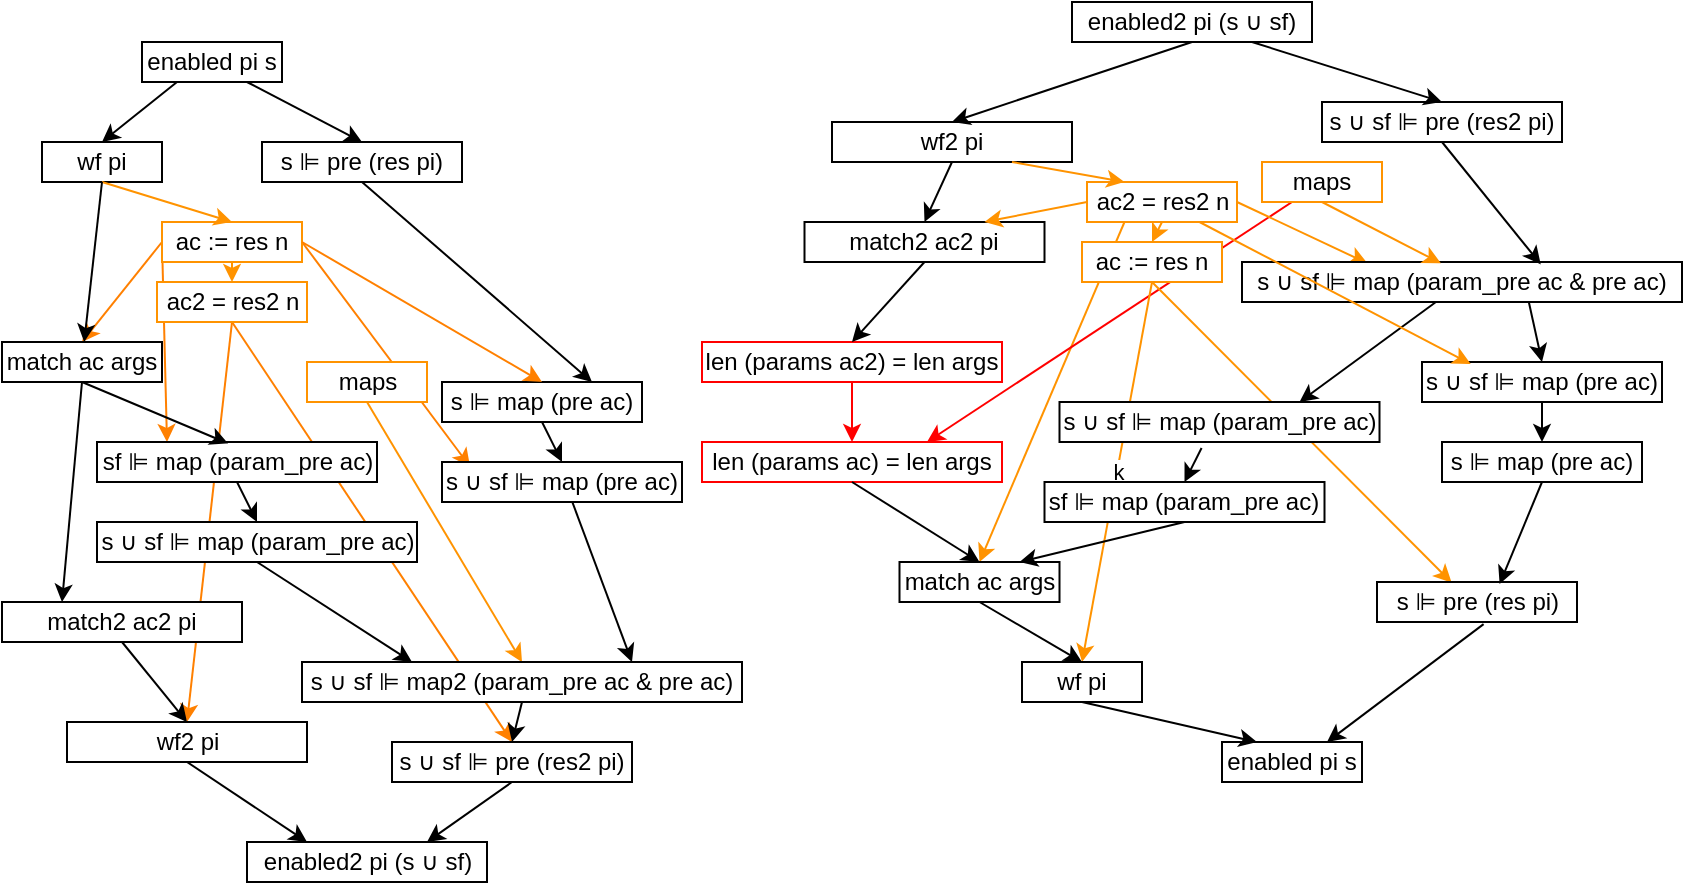 <mxfile version="26.0.6">
  <diagram name="Page-1" id="Um-Nmc_tCYYyBnk7nqNn">
    <mxGraphModel dx="1290" dy="522" grid="1" gridSize="10" guides="1" tooltips="1" connect="1" arrows="1" fold="1" page="1" pageScale="1" pageWidth="850" pageHeight="1100" math="0" shadow="0">
      <root>
        <mxCell id="0" />
        <mxCell id="1" parent="0" />
        <mxCell id="9mknmGV8N8mMSFtFx9s_-2" value="" style="endArrow=classic;html=1;rounded=0;fillColor=#2F8FFF;exitX=0.25;exitY=1;exitDx=0;exitDy=0;strokeColor=#FF9300;entryX=0.5;entryY=0;entryDx=0;entryDy=0;" edge="1" parent="1" source="7DaCR-LANdlwZR5ulkHN-38" target="7DaCR-LANdlwZR5ulkHN-45">
          <mxGeometry width="50" height="50" relative="1" as="geometry">
            <mxPoint x="563" y="120" as="sourcePoint" />
            <mxPoint x="511" y="130" as="targetPoint" />
          </mxGeometry>
        </mxCell>
        <mxCell id="7DaCR-LANdlwZR5ulkHN-76" value="" style="endArrow=classic;html=1;rounded=0;exitX=0.25;exitY=1;exitDx=0;exitDy=0;entryX=0.75;entryY=0;entryDx=0;entryDy=0;strokeColor=#FF0000;" parent="1" source="7DaCR-LANdlwZR5ulkHN-67" target="7DaCR-LANdlwZR5ulkHN-78" edge="1">
          <mxGeometry width="50" height="50" relative="1" as="geometry">
            <mxPoint x="660" y="160" as="sourcePoint" />
            <mxPoint x="530" y="190" as="targetPoint" />
          </mxGeometry>
        </mxCell>
        <mxCell id="7DaCR-LANdlwZR5ulkHN-74" value="" style="endArrow=classic;html=1;rounded=0;fillColor=#2F8FFF;strokeColor=#FF9300;entryX=0.373;entryY=0.013;entryDx=0;entryDy=0;exitX=0.5;exitY=1;exitDx=0;exitDy=0;entryPerimeter=0;" parent="1" source="7DaCR-LANdlwZR5ulkHN-39" target="7DaCR-LANdlwZR5ulkHN-44" edge="1">
          <mxGeometry width="50" height="50" relative="1" as="geometry">
            <mxPoint x="606" y="178" as="sourcePoint" />
            <mxPoint x="745" y="290" as="targetPoint" />
          </mxGeometry>
        </mxCell>
        <mxCell id="7DaCR-LANdlwZR5ulkHN-73" value="" style="endArrow=classic;html=1;rounded=0;fillColor=#2F8FFF;exitX=1;exitY=0.5;exitDx=0;exitDy=0;strokeColor=#FF9300;entryX=0.285;entryY=0.033;entryDx=0;entryDy=0;entryPerimeter=0;" parent="1" source="7DaCR-LANdlwZR5ulkHN-38" target="7DaCR-LANdlwZR5ulkHN-40" edge="1">
          <mxGeometry width="50" height="50" relative="1" as="geometry">
            <mxPoint x="195" y="180" as="sourcePoint" />
            <mxPoint x="693.76" y="141" as="targetPoint" />
          </mxGeometry>
        </mxCell>
        <mxCell id="7DaCR-LANdlwZR5ulkHN-71" value="k" style="endArrow=classic;html=1;rounded=0;fillColor=#2F8FFF;strokeColor=#FF9300;entryX=0.5;entryY=0;entryDx=0;entryDy=0;exitX=0.5;exitY=1;exitDx=0;exitDy=0;" parent="1" source="7DaCR-LANdlwZR5ulkHN-39" target="7DaCR-LANdlwZR5ulkHN-49" edge="1">
          <mxGeometry width="50" height="50" relative="1" as="geometry">
            <mxPoint x="550" y="110" as="sourcePoint" />
            <mxPoint x="120" y="190" as="targetPoint" />
          </mxGeometry>
        </mxCell>
        <mxCell id="7DaCR-LANdlwZR5ulkHN-26" value="" style="endArrow=classic;html=1;rounded=0;fillColor=#2F8FFF;exitX=0;exitY=0.5;exitDx=0;exitDy=0;strokeColor=#FF8000;entryX=0.5;entryY=0;entryDx=0;entryDy=0;" parent="1" source="iTdhbFa7BGbrWZ-uTEYr-6" target="7DaCR-LANdlwZR5ulkHN-5" edge="1">
          <mxGeometry width="50" height="50" relative="1" as="geometry">
            <mxPoint x="265" y="120" as="sourcePoint" />
            <mxPoint x="315" y="170" as="targetPoint" />
          </mxGeometry>
        </mxCell>
        <mxCell id="7DaCR-LANdlwZR5ulkHN-29" value="" style="endArrow=classic;html=1;rounded=0;fillColor=#2F8FFF;exitX=0;exitY=0.5;exitDx=0;exitDy=0;strokeColor=#FF8000;entryX=0.25;entryY=0;entryDx=0;entryDy=0;" parent="1" source="iTdhbFa7BGbrWZ-uTEYr-6" target="7DaCR-LANdlwZR5ulkHN-13" edge="1">
          <mxGeometry width="50" height="50" relative="1" as="geometry">
            <mxPoint x="200" y="170" as="sourcePoint" />
            <mxPoint x="250" y="220" as="targetPoint" />
          </mxGeometry>
        </mxCell>
        <mxCell id="7DaCR-LANdlwZR5ulkHN-31" value="" style="endArrow=classic;html=1;rounded=0;fillColor=#2F8FFF;exitX=0.5;exitY=1;exitDx=0;exitDy=0;strokeColor=#FF8000;entryX=0.5;entryY=0;entryDx=0;entryDy=0;" parent="1" source="iTdhbFa7BGbrWZ-uTEYr-7" target="7DaCR-LANdlwZR5ulkHN-20" edge="1">
          <mxGeometry width="50" height="50" relative="1" as="geometry">
            <mxPoint x="135" y="180" as="sourcePoint" />
            <mxPoint x="268" y="370" as="targetPoint" />
          </mxGeometry>
        </mxCell>
        <mxCell id="7DaCR-LANdlwZR5ulkHN-30" value="" style="endArrow=classic;html=1;rounded=0;fillColor=#2F8FFF;exitX=0.5;exitY=1;exitDx=0;exitDy=0;strokeColor=#FF8000;entryX=0.5;entryY=0;entryDx=0;entryDy=0;" parent="1" source="iTdhbFa7BGbrWZ-uTEYr-7" target="7DaCR-LANdlwZR5ulkHN-16" edge="1">
          <mxGeometry width="50" height="50" relative="1" as="geometry">
            <mxPoint x="173" y="170" as="sourcePoint" />
            <mxPoint x="205" y="190" as="targetPoint" />
          </mxGeometry>
        </mxCell>
        <mxCell id="7DaCR-LANdlwZR5ulkHN-28" value="" style="endArrow=classic;html=1;rounded=0;fillColor=#2F8FFF;strokeColor=#FF8000;entryX=0.117;entryY=0.117;entryDx=0;entryDy=0;entryPerimeter=0;exitX=1;exitY=0.5;exitDx=0;exitDy=0;" parent="1" source="iTdhbFa7BGbrWZ-uTEYr-6" target="7DaCR-LANdlwZR5ulkHN-9" edge="1">
          <mxGeometry width="50" height="50" relative="1" as="geometry">
            <mxPoint x="160" y="130" as="sourcePoint" />
            <mxPoint x="240" y="210" as="targetPoint" />
          </mxGeometry>
        </mxCell>
        <mxCell id="iTdhbFa7BGbrWZ-uTEYr-2" value="enabled pi s" style="rounded=0;whiteSpace=wrap;html=1;" parent="1" vertex="1">
          <mxGeometry x="80" y="30" width="70" height="20" as="geometry" />
        </mxCell>
        <mxCell id="iTdhbFa7BGbrWZ-uTEYr-3" value="wf pi" style="rounded=0;whiteSpace=wrap;html=1;" parent="1" vertex="1">
          <mxGeometry x="30" y="80" width="60" height="20" as="geometry" />
        </mxCell>
        <mxCell id="iTdhbFa7BGbrWZ-uTEYr-4" value="s ⊫ pre (res pi)" style="rounded=0;whiteSpace=wrap;html=1;" parent="1" vertex="1">
          <mxGeometry x="140" y="80" width="100" height="20" as="geometry" />
        </mxCell>
        <mxCell id="iTdhbFa7BGbrWZ-uTEYr-6" value="ac := res n" style="rounded=0;whiteSpace=wrap;html=1;strokeColor=#FF9300;" parent="1" vertex="1">
          <mxGeometry x="90" y="120" width="70" height="20" as="geometry" />
        </mxCell>
        <mxCell id="iTdhbFa7BGbrWZ-uTEYr-7" value="ac2 = res2 n" style="rounded=0;whiteSpace=wrap;html=1;strokeColor=#FF9300;" parent="1" vertex="1">
          <mxGeometry x="87.5" y="150" width="75" height="20" as="geometry" />
        </mxCell>
        <mxCell id="iTdhbFa7BGbrWZ-uTEYr-8" value="maps" style="rounded=0;whiteSpace=wrap;html=1;strokeColor=#FF9300;" parent="1" vertex="1">
          <mxGeometry x="162.5" y="190" width="60" height="20" as="geometry" />
        </mxCell>
        <mxCell id="iTdhbFa7BGbrWZ-uTEYr-9" value="" style="endArrow=classic;html=1;rounded=0;exitX=0.25;exitY=1;exitDx=0;exitDy=0;entryX=0.5;entryY=0;entryDx=0;entryDy=0;" parent="1" source="iTdhbFa7BGbrWZ-uTEYr-2" target="iTdhbFa7BGbrWZ-uTEYr-3" edge="1">
          <mxGeometry width="50" height="50" relative="1" as="geometry">
            <mxPoint x="180" y="180" as="sourcePoint" />
            <mxPoint x="230" y="130" as="targetPoint" />
          </mxGeometry>
        </mxCell>
        <mxCell id="iTdhbFa7BGbrWZ-uTEYr-10" value="" style="endArrow=classic;html=1;rounded=0;entryX=0.5;entryY=0;entryDx=0;entryDy=0;exitX=0.75;exitY=1;exitDx=0;exitDy=0;" parent="1" source="iTdhbFa7BGbrWZ-uTEYr-2" target="iTdhbFa7BGbrWZ-uTEYr-4" edge="1">
          <mxGeometry width="50" height="50" relative="1" as="geometry">
            <mxPoint x="180" y="180" as="sourcePoint" />
            <mxPoint x="230" y="130" as="targetPoint" />
          </mxGeometry>
        </mxCell>
        <mxCell id="7DaCR-LANdlwZR5ulkHN-1" value="" style="endArrow=classic;html=1;rounded=0;exitX=0.5;exitY=1;exitDx=0;exitDy=0;entryX=0.5;entryY=0;entryDx=0;entryDy=0;strokeColor=#FF9300;" parent="1" source="iTdhbFa7BGbrWZ-uTEYr-3" target="iTdhbFa7BGbrWZ-uTEYr-6" edge="1">
          <mxGeometry width="50" height="50" relative="1" as="geometry">
            <mxPoint x="210" y="150" as="sourcePoint" />
            <mxPoint x="260" y="100" as="targetPoint" />
          </mxGeometry>
        </mxCell>
        <mxCell id="7DaCR-LANdlwZR5ulkHN-2" value="" style="endArrow=classic;html=1;rounded=0;exitX=0.5;exitY=1;exitDx=0;exitDy=0;entryX=0.5;entryY=0;entryDx=0;entryDy=0;strokeColor=#FF9300;" parent="1" source="iTdhbFa7BGbrWZ-uTEYr-6" target="iTdhbFa7BGbrWZ-uTEYr-7" edge="1">
          <mxGeometry width="50" height="50" relative="1" as="geometry">
            <mxPoint x="210" y="150" as="sourcePoint" />
            <mxPoint x="260" y="100" as="targetPoint" />
          </mxGeometry>
        </mxCell>
        <mxCell id="7DaCR-LANdlwZR5ulkHN-5" value="match ac args" style="rounded=0;whiteSpace=wrap;html=1;" parent="1" vertex="1">
          <mxGeometry x="10" y="180" width="80" height="20" as="geometry" />
        </mxCell>
        <mxCell id="7DaCR-LANdlwZR5ulkHN-6" value="" style="endArrow=classic;html=1;rounded=0;exitX=0.5;exitY=1;exitDx=0;exitDy=0;" parent="1" source="iTdhbFa7BGbrWZ-uTEYr-3" target="7DaCR-LANdlwZR5ulkHN-5" edge="1">
          <mxGeometry width="50" height="50" relative="1" as="geometry">
            <mxPoint x="210" y="210" as="sourcePoint" />
            <mxPoint x="260" y="160" as="targetPoint" />
          </mxGeometry>
        </mxCell>
        <mxCell id="7DaCR-LANdlwZR5ulkHN-7" value="s ⊫ map (pre ac)" style="rounded=0;whiteSpace=wrap;html=1;" parent="1" vertex="1">
          <mxGeometry x="230" y="200" width="100" height="20" as="geometry" />
        </mxCell>
        <mxCell id="7DaCR-LANdlwZR5ulkHN-8" value="" style="endArrow=classic;html=1;rounded=0;exitX=0.5;exitY=1;exitDx=0;exitDy=0;entryX=0.75;entryY=0;entryDx=0;entryDy=0;" parent="1" source="iTdhbFa7BGbrWZ-uTEYr-4" target="7DaCR-LANdlwZR5ulkHN-7" edge="1">
          <mxGeometry width="50" height="50" relative="1" as="geometry">
            <mxPoint x="210" y="210" as="sourcePoint" />
            <mxPoint x="260" y="160" as="targetPoint" />
          </mxGeometry>
        </mxCell>
        <mxCell id="7DaCR-LANdlwZR5ulkHN-9" value="s ∪ sf ⊫ map (pre&amp;nbsp;&lt;span style=&quot;background-color: transparent; color: light-dark(rgb(0, 0, 0), rgb(255, 255, 255));&quot;&gt;ac)&lt;/span&gt;" style="rounded=0;whiteSpace=wrap;html=1;" parent="1" vertex="1">
          <mxGeometry x="230" y="240" width="120" height="20" as="geometry" />
        </mxCell>
        <mxCell id="7DaCR-LANdlwZR5ulkHN-10" value="" style="endArrow=classic;html=1;rounded=0;exitX=0.5;exitY=1;exitDx=0;exitDy=0;entryX=0.5;entryY=0;entryDx=0;entryDy=0;" parent="1" source="7DaCR-LANdlwZR5ulkHN-7" target="7DaCR-LANdlwZR5ulkHN-9" edge="1">
          <mxGeometry width="50" height="50" relative="1" as="geometry">
            <mxPoint x="210" y="210" as="sourcePoint" />
            <mxPoint x="260" y="160" as="targetPoint" />
          </mxGeometry>
        </mxCell>
        <mxCell id="7DaCR-LANdlwZR5ulkHN-12" value="s ∪ sf ⊫ map (param_pre ac)" style="rounded=0;whiteSpace=wrap;html=1;" parent="1" vertex="1">
          <mxGeometry x="57.5" y="270" width="160" height="20" as="geometry" />
        </mxCell>
        <mxCell id="7DaCR-LANdlwZR5ulkHN-13" value="sf ⊫ map (param_pre ac)" style="rounded=0;whiteSpace=wrap;html=1;" parent="1" vertex="1">
          <mxGeometry x="57.5" y="230" width="140" height="20" as="geometry" />
        </mxCell>
        <mxCell id="7DaCR-LANdlwZR5ulkHN-14" value="" style="endArrow=classic;html=1;rounded=0;exitX=0.5;exitY=1;exitDx=0;exitDy=0;entryX=0.468;entryY=0.036;entryDx=0;entryDy=0;entryPerimeter=0;" parent="1" source="7DaCR-LANdlwZR5ulkHN-5" target="7DaCR-LANdlwZR5ulkHN-13" edge="1">
          <mxGeometry width="50" height="50" relative="1" as="geometry">
            <mxPoint x="210" y="280" as="sourcePoint" />
            <mxPoint x="260" y="230" as="targetPoint" />
          </mxGeometry>
        </mxCell>
        <mxCell id="7DaCR-LANdlwZR5ulkHN-15" value="" style="endArrow=classic;html=1;rounded=0;exitX=0.5;exitY=1;exitDx=0;exitDy=0;entryX=0.5;entryY=0;entryDx=0;entryDy=0;" parent="1" source="7DaCR-LANdlwZR5ulkHN-13" target="7DaCR-LANdlwZR5ulkHN-12" edge="1">
          <mxGeometry width="50" height="50" relative="1" as="geometry">
            <mxPoint x="210" y="280" as="sourcePoint" />
            <mxPoint x="260" y="230" as="targetPoint" />
          </mxGeometry>
        </mxCell>
        <mxCell id="7DaCR-LANdlwZR5ulkHN-16" value="s ∪ sf&amp;nbsp;⊫ pre&lt;span style=&quot;background-color: transparent; color: light-dark(rgb(0, 0, 0), rgb(255, 255, 255));&quot;&gt;&amp;nbsp;(res2 pi)&lt;/span&gt;" style="rounded=0;whiteSpace=wrap;html=1;" parent="1" vertex="1">
          <mxGeometry x="205" y="380" width="120" height="20" as="geometry" />
        </mxCell>
        <mxCell id="7DaCR-LANdlwZR5ulkHN-17" value="" style="endArrow=classic;html=1;rounded=0;exitX=0.5;exitY=1;exitDx=0;exitDy=0;entryX=0.25;entryY=0;entryDx=0;entryDy=0;" parent="1" source="7DaCR-LANdlwZR5ulkHN-12" target="7DaCR-LANdlwZR5ulkHN-33" edge="1">
          <mxGeometry width="50" height="50" relative="1" as="geometry">
            <mxPoint x="210" y="280" as="sourcePoint" />
            <mxPoint x="260" y="230" as="targetPoint" />
          </mxGeometry>
        </mxCell>
        <mxCell id="7DaCR-LANdlwZR5ulkHN-18" value="" style="endArrow=classic;html=1;rounded=0;exitX=0.544;exitY=1.017;exitDx=0;exitDy=0;exitPerimeter=0;entryX=0.75;entryY=0;entryDx=0;entryDy=0;" parent="1" source="7DaCR-LANdlwZR5ulkHN-9" target="7DaCR-LANdlwZR5ulkHN-33" edge="1">
          <mxGeometry width="50" height="50" relative="1" as="geometry">
            <mxPoint x="210" y="280" as="sourcePoint" />
            <mxPoint x="260" y="230" as="targetPoint" />
          </mxGeometry>
        </mxCell>
        <mxCell id="7DaCR-LANdlwZR5ulkHN-19" value="match2 ac2 pi" style="rounded=0;whiteSpace=wrap;html=1;" parent="1" vertex="1">
          <mxGeometry x="10" y="310" width="120" height="20" as="geometry" />
        </mxCell>
        <mxCell id="7DaCR-LANdlwZR5ulkHN-20" value="wf2 pi" style="rounded=0;whiteSpace=wrap;html=1;" parent="1" vertex="1">
          <mxGeometry x="42.5" y="370" width="120" height="20" as="geometry" />
        </mxCell>
        <mxCell id="7DaCR-LANdlwZR5ulkHN-21" value="enabled2&amp;nbsp;pi (s ∪ sf)" style="rounded=0;whiteSpace=wrap;html=1;" parent="1" vertex="1">
          <mxGeometry x="132.5" y="430" width="120" height="20" as="geometry" />
        </mxCell>
        <mxCell id="7DaCR-LANdlwZR5ulkHN-22" value="" style="endArrow=classic;html=1;rounded=0;exitX=0.5;exitY=1;exitDx=0;exitDy=0;entryX=0.25;entryY=0;entryDx=0;entryDy=0;" parent="1" source="7DaCR-LANdlwZR5ulkHN-20" target="7DaCR-LANdlwZR5ulkHN-21" edge="1">
          <mxGeometry width="50" height="50" relative="1" as="geometry">
            <mxPoint x="140" y="330" as="sourcePoint" />
            <mxPoint x="190" y="280" as="targetPoint" />
          </mxGeometry>
        </mxCell>
        <mxCell id="7DaCR-LANdlwZR5ulkHN-23" value="" style="endArrow=classic;html=1;rounded=0;exitX=0.5;exitY=1;exitDx=0;exitDy=0;entryX=0.75;entryY=0;entryDx=0;entryDy=0;" parent="1" source="7DaCR-LANdlwZR5ulkHN-16" target="7DaCR-LANdlwZR5ulkHN-21" edge="1">
          <mxGeometry width="50" height="50" relative="1" as="geometry">
            <mxPoint x="140" y="330" as="sourcePoint" />
            <mxPoint x="190" y="280" as="targetPoint" />
          </mxGeometry>
        </mxCell>
        <mxCell id="7DaCR-LANdlwZR5ulkHN-24" value="" style="endArrow=classic;html=1;rounded=0;exitX=0.5;exitY=1;exitDx=0;exitDy=0;entryX=0.5;entryY=0;entryDx=0;entryDy=0;" parent="1" source="7DaCR-LANdlwZR5ulkHN-19" target="7DaCR-LANdlwZR5ulkHN-20" edge="1">
          <mxGeometry width="50" height="50" relative="1" as="geometry">
            <mxPoint x="140" y="330" as="sourcePoint" />
            <mxPoint x="190" y="280" as="targetPoint" />
          </mxGeometry>
        </mxCell>
        <mxCell id="7DaCR-LANdlwZR5ulkHN-25" value="" style="endArrow=classic;html=1;rounded=0;exitX=0.5;exitY=1;exitDx=0;exitDy=0;entryX=0.25;entryY=0;entryDx=0;entryDy=0;" parent="1" source="7DaCR-LANdlwZR5ulkHN-5" target="7DaCR-LANdlwZR5ulkHN-19" edge="1">
          <mxGeometry width="50" height="50" relative="1" as="geometry">
            <mxPoint x="140" y="330" as="sourcePoint" />
            <mxPoint x="190" y="280" as="targetPoint" />
          </mxGeometry>
        </mxCell>
        <mxCell id="7DaCR-LANdlwZR5ulkHN-27" value="" style="endArrow=classic;html=1;rounded=0;fillColor=#2F8FFF;exitX=1;exitY=0.5;exitDx=0;exitDy=0;strokeColor=#FF8000;entryX=0.5;entryY=0;entryDx=0;entryDy=0;" parent="1" source="iTdhbFa7BGbrWZ-uTEYr-6" target="7DaCR-LANdlwZR5ulkHN-7" edge="1">
          <mxGeometry width="50" height="50" relative="1" as="geometry">
            <mxPoint x="180" y="150" as="sourcePoint" />
            <mxPoint x="230" y="200" as="targetPoint" />
          </mxGeometry>
        </mxCell>
        <mxCell id="7DaCR-LANdlwZR5ulkHN-32" value="" style="endArrow=classic;html=1;rounded=0;exitX=0.5;exitY=1;exitDx=0;exitDy=0;entryX=0.5;entryY=0;entryDx=0;entryDy=0;strokeColor=#FF9300;" parent="1" source="iTdhbFa7BGbrWZ-uTEYr-8" target="7DaCR-LANdlwZR5ulkHN-33" edge="1">
          <mxGeometry width="50" height="50" relative="1" as="geometry">
            <mxPoint x="130" y="290" as="sourcePoint" />
            <mxPoint x="180" y="240" as="targetPoint" />
          </mxGeometry>
        </mxCell>
        <mxCell id="7DaCR-LANdlwZR5ulkHN-33" value="s ∪ sf&amp;nbsp;⊫ map2&lt;span style=&quot;background-color: transparent; color: light-dark(rgb(0, 0, 0), rgb(255, 255, 255));&quot;&gt;&amp;nbsp;(param_pre ac &amp;amp; pre ac)&lt;/span&gt;" style="rounded=0;whiteSpace=wrap;html=1;" parent="1" vertex="1">
          <mxGeometry x="160" y="340" width="220" height="20" as="geometry" />
        </mxCell>
        <mxCell id="7DaCR-LANdlwZR5ulkHN-34" value="" style="endArrow=classic;html=1;rounded=0;exitX=0.5;exitY=1;exitDx=0;exitDy=0;entryX=0.5;entryY=0;entryDx=0;entryDy=0;" parent="1" source="7DaCR-LANdlwZR5ulkHN-33" target="7DaCR-LANdlwZR5ulkHN-16" edge="1">
          <mxGeometry width="50" height="50" relative="1" as="geometry">
            <mxPoint x="130" y="290" as="sourcePoint" />
            <mxPoint x="180" y="240" as="targetPoint" />
          </mxGeometry>
        </mxCell>
        <mxCell id="7DaCR-LANdlwZR5ulkHN-35" value="enabled2&amp;nbsp;pi (s ∪ sf)" style="rounded=0;whiteSpace=wrap;html=1;" parent="1" vertex="1">
          <mxGeometry x="545" y="10" width="120" height="20" as="geometry" />
        </mxCell>
        <mxCell id="7DaCR-LANdlwZR5ulkHN-36" value="wf2 pi" style="rounded=0;whiteSpace=wrap;html=1;" parent="1" vertex="1">
          <mxGeometry x="425" y="70" width="120" height="20" as="geometry" />
        </mxCell>
        <mxCell id="7DaCR-LANdlwZR5ulkHN-37" value="s ∪ sf&amp;nbsp;⊫ pre&lt;span style=&quot;background-color: transparent; color: light-dark(rgb(0, 0, 0), rgb(255, 255, 255));&quot;&gt;&amp;nbsp;(res2 pi)&lt;/span&gt;" style="rounded=0;whiteSpace=wrap;html=1;" parent="1" vertex="1">
          <mxGeometry x="670" y="60" width="120" height="20" as="geometry" />
        </mxCell>
        <mxCell id="7DaCR-LANdlwZR5ulkHN-38" value="ac2 = res2 n" style="rounded=0;whiteSpace=wrap;html=1;strokeColor=#FF9300;" parent="1" vertex="1">
          <mxGeometry x="552.5" y="100" width="75" height="20" as="geometry" />
        </mxCell>
        <mxCell id="7DaCR-LANdlwZR5ulkHN-39" value="ac := res n" style="rounded=0;whiteSpace=wrap;html=1;strokeColor=#FF9300;" parent="1" vertex="1">
          <mxGeometry x="550" y="130" width="70" height="20" as="geometry" />
        </mxCell>
        <mxCell id="7DaCR-LANdlwZR5ulkHN-40" value="s ∪ sf&amp;nbsp;⊫ map&lt;span style=&quot;background-color: transparent; color: light-dark(rgb(0, 0, 0), rgb(255, 255, 255));&quot;&gt;&amp;nbsp;(param_pre ac &amp;amp; pre ac)&lt;/span&gt;" style="rounded=0;whiteSpace=wrap;html=1;" parent="1" vertex="1">
          <mxGeometry x="630" y="140" width="220" height="20" as="geometry" />
        </mxCell>
        <mxCell id="7DaCR-LANdlwZR5ulkHN-41" value="match2 ac2 pi" style="rounded=0;whiteSpace=wrap;html=1;" parent="1" vertex="1">
          <mxGeometry x="411.25" y="120" width="120" height="20" as="geometry" />
        </mxCell>
        <mxCell id="7DaCR-LANdlwZR5ulkHN-42" value="s ∪ sf ⊫ map (pre&amp;nbsp;&lt;span style=&quot;background-color: transparent; color: light-dark(rgb(0, 0, 0), rgb(255, 255, 255));&quot;&gt;ac)&lt;/span&gt;" style="rounded=0;whiteSpace=wrap;html=1;" parent="1" vertex="1">
          <mxGeometry x="720" y="190" width="120" height="20" as="geometry" />
        </mxCell>
        <mxCell id="7DaCR-LANdlwZR5ulkHN-43" value="s ⊫ map (pre ac)" style="rounded=0;whiteSpace=wrap;html=1;" parent="1" vertex="1">
          <mxGeometry x="730" y="230" width="100" height="20" as="geometry" />
        </mxCell>
        <mxCell id="7DaCR-LANdlwZR5ulkHN-44" value="s ⊫ pre (res pi)" style="rounded=0;whiteSpace=wrap;html=1;" parent="1" vertex="1">
          <mxGeometry x="697.5" y="300" width="100" height="20" as="geometry" />
        </mxCell>
        <mxCell id="7DaCR-LANdlwZR5ulkHN-45" value="match ac args" style="rounded=0;whiteSpace=wrap;html=1;" parent="1" vertex="1">
          <mxGeometry x="458.75" y="290" width="80" height="20" as="geometry" />
        </mxCell>
        <mxCell id="7DaCR-LANdlwZR5ulkHN-46" value="s ∪ sf ⊫ map (param_pre ac)" style="rounded=0;whiteSpace=wrap;html=1;" parent="1" vertex="1">
          <mxGeometry x="538.75" y="210" width="160" height="20" as="geometry" />
        </mxCell>
        <mxCell id="7DaCR-LANdlwZR5ulkHN-47" value="sf ⊫ map (param_pre ac)" style="rounded=0;whiteSpace=wrap;html=1;" parent="1" vertex="1">
          <mxGeometry x="531.25" y="250" width="140" height="20" as="geometry" />
        </mxCell>
        <mxCell id="7DaCR-LANdlwZR5ulkHN-49" value="wf pi" style="rounded=0;whiteSpace=wrap;html=1;" parent="1" vertex="1">
          <mxGeometry x="520" y="340" width="60" height="20" as="geometry" />
        </mxCell>
        <mxCell id="7DaCR-LANdlwZR5ulkHN-50" value="enabled pi s" style="rounded=0;whiteSpace=wrap;html=1;" parent="1" vertex="1">
          <mxGeometry x="620" y="380" width="70" height="20" as="geometry" />
        </mxCell>
        <mxCell id="7DaCR-LANdlwZR5ulkHN-51" value="" style="endArrow=classic;html=1;rounded=0;exitX=0.5;exitY=1;exitDx=0;exitDy=0;entryX=0.5;entryY=0;entryDx=0;entryDy=0;" parent="1" source="7DaCR-LANdlwZR5ulkHN-35" target="7DaCR-LANdlwZR5ulkHN-36" edge="1">
          <mxGeometry width="50" height="50" relative="1" as="geometry">
            <mxPoint x="470" y="270" as="sourcePoint" />
            <mxPoint x="520" y="220" as="targetPoint" />
          </mxGeometry>
        </mxCell>
        <mxCell id="7DaCR-LANdlwZR5ulkHN-52" value="" style="endArrow=classic;html=1;rounded=0;exitX=0.5;exitY=1;exitDx=0;exitDy=0;entryX=0.5;entryY=0;entryDx=0;entryDy=0;" parent="1" source="7DaCR-LANdlwZR5ulkHN-36" target="7DaCR-LANdlwZR5ulkHN-41" edge="1">
          <mxGeometry width="50" height="50" relative="1" as="geometry">
            <mxPoint x="600" y="60" as="sourcePoint" />
            <mxPoint x="495" y="80" as="targetPoint" />
          </mxGeometry>
        </mxCell>
        <mxCell id="7DaCR-LANdlwZR5ulkHN-53" value="" style="endArrow=classic;html=1;rounded=0;exitX=0.75;exitY=1;exitDx=0;exitDy=0;entryX=0.5;entryY=0;entryDx=0;entryDy=0;" parent="1" source="7DaCR-LANdlwZR5ulkHN-35" target="7DaCR-LANdlwZR5ulkHN-37" edge="1">
          <mxGeometry width="50" height="50" relative="1" as="geometry">
            <mxPoint x="610" y="70" as="sourcePoint" />
            <mxPoint x="505" y="90" as="targetPoint" />
          </mxGeometry>
        </mxCell>
        <mxCell id="7DaCR-LANdlwZR5ulkHN-54" value="" style="endArrow=classic;html=1;rounded=0;exitX=0.5;exitY=1;exitDx=0;exitDy=0;entryX=0.679;entryY=0.06;entryDx=0;entryDy=0;entryPerimeter=0;" parent="1" source="7DaCR-LANdlwZR5ulkHN-37" target="7DaCR-LANdlwZR5ulkHN-40" edge="1">
          <mxGeometry width="50" height="50" relative="1" as="geometry">
            <mxPoint x="620" y="80" as="sourcePoint" />
            <mxPoint x="780" y="140" as="targetPoint" />
          </mxGeometry>
        </mxCell>
        <mxCell id="7DaCR-LANdlwZR5ulkHN-55" value="" style="endArrow=classic;html=1;rounded=0;exitX=0.652;exitY=1.007;exitDx=0;exitDy=0;entryX=0.5;entryY=0;entryDx=0;entryDy=0;exitPerimeter=0;" parent="1" source="7DaCR-LANdlwZR5ulkHN-40" target="7DaCR-LANdlwZR5ulkHN-42" edge="1">
          <mxGeometry width="50" height="50" relative="1" as="geometry">
            <mxPoint x="780" y="160" as="sourcePoint" />
            <mxPoint x="790" y="180" as="targetPoint" />
          </mxGeometry>
        </mxCell>
        <mxCell id="7DaCR-LANdlwZR5ulkHN-56" value="" style="endArrow=classic;html=1;rounded=0;exitX=0.5;exitY=1;exitDx=0;exitDy=0;entryX=0.5;entryY=0;entryDx=0;entryDy=0;" parent="1" source="7DaCR-LANdlwZR5ulkHN-42" target="7DaCR-LANdlwZR5ulkHN-43" edge="1">
          <mxGeometry width="50" height="50" relative="1" as="geometry">
            <mxPoint x="790" y="200" as="sourcePoint" />
            <mxPoint x="780" y="230" as="targetPoint" />
            <Array as="points">
              <mxPoint x="780" y="220" />
            </Array>
          </mxGeometry>
        </mxCell>
        <mxCell id="7DaCR-LANdlwZR5ulkHN-57" value="" style="endArrow=classic;html=1;rounded=0;exitX=0.5;exitY=1;exitDx=0;exitDy=0;entryX=0.613;entryY=0.053;entryDx=0;entryDy=0;entryPerimeter=0;" parent="1" source="7DaCR-LANdlwZR5ulkHN-43" target="7DaCR-LANdlwZR5ulkHN-44" edge="1">
          <mxGeometry width="50" height="50" relative="1" as="geometry">
            <mxPoint x="780" y="250" as="sourcePoint" />
            <mxPoint x="770" y="290" as="targetPoint" />
          </mxGeometry>
        </mxCell>
        <mxCell id="7DaCR-LANdlwZR5ulkHN-59" value="" style="endArrow=classic;html=1;rounded=0;exitX=0.533;exitY=1.053;exitDx=0;exitDy=0;entryX=0.75;entryY=0;entryDx=0;entryDy=0;exitPerimeter=0;" parent="1" source="7DaCR-LANdlwZR5ulkHN-44" target="7DaCR-LANdlwZR5ulkHN-50" edge="1">
          <mxGeometry width="50" height="50" relative="1" as="geometry">
            <mxPoint x="770" y="310" as="sourcePoint" />
            <mxPoint x="555" y="140" as="targetPoint" />
          </mxGeometry>
        </mxCell>
        <mxCell id="7DaCR-LANdlwZR5ulkHN-60" value="" style="endArrow=classic;html=1;rounded=0;exitX=0.5;exitY=1;exitDx=0;exitDy=0;entryX=0.25;entryY=0;entryDx=0;entryDy=0;" parent="1" source="7DaCR-LANdlwZR5ulkHN-49" target="7DaCR-LANdlwZR5ulkHN-50" edge="1">
          <mxGeometry width="50" height="50" relative="1" as="geometry">
            <mxPoint x="670" y="130" as="sourcePoint" />
            <mxPoint x="565" y="150" as="targetPoint" />
          </mxGeometry>
        </mxCell>
        <mxCell id="7DaCR-LANdlwZR5ulkHN-61" value="" style="endArrow=classic;html=1;rounded=0;exitX=0.5;exitY=1;exitDx=0;exitDy=0;entryX=0.5;entryY=0;entryDx=0;entryDy=0;" parent="1" source="7DaCR-LANdlwZR5ulkHN-45" target="7DaCR-LANdlwZR5ulkHN-49" edge="1">
          <mxGeometry width="50" height="50" relative="1" as="geometry">
            <mxPoint x="680" y="140" as="sourcePoint" />
            <mxPoint x="575" y="160" as="targetPoint" />
          </mxGeometry>
        </mxCell>
        <mxCell id="7DaCR-LANdlwZR5ulkHN-62" value="" style="endArrow=classic;html=1;rounded=0;exitX=0.44;exitY=1.007;exitDx=0;exitDy=0;entryX=0.75;entryY=0;entryDx=0;entryDy=0;exitPerimeter=0;" parent="1" source="7DaCR-LANdlwZR5ulkHN-40" target="7DaCR-LANdlwZR5ulkHN-46" edge="1">
          <mxGeometry width="50" height="50" relative="1" as="geometry">
            <mxPoint x="725" y="160" as="sourcePoint" />
            <mxPoint x="585" y="170" as="targetPoint" />
          </mxGeometry>
        </mxCell>
        <mxCell id="7DaCR-LANdlwZR5ulkHN-63" value="" style="endArrow=classic;html=1;rounded=0;exitX=0.5;exitY=1;exitDx=0;exitDy=0;entryX=0.5;entryY=0;entryDx=0;entryDy=0;strokeColor=#FF9300;" parent="1" source="7DaCR-LANdlwZR5ulkHN-38" target="7DaCR-LANdlwZR5ulkHN-39" edge="1">
          <mxGeometry width="50" height="50" relative="1" as="geometry">
            <mxPoint x="700" y="160" as="sourcePoint" />
            <mxPoint x="595" y="180" as="targetPoint" />
          </mxGeometry>
        </mxCell>
        <mxCell id="7DaCR-LANdlwZR5ulkHN-64" value="" style="endArrow=classic;html=1;rounded=0;exitX=0.444;exitY=1.15;exitDx=0;exitDy=0;entryX=0.5;entryY=0;entryDx=0;entryDy=0;exitPerimeter=0;" parent="1" source="7DaCR-LANdlwZR5ulkHN-46" target="7DaCR-LANdlwZR5ulkHN-47" edge="1">
          <mxGeometry width="50" height="50" relative="1" as="geometry">
            <mxPoint x="710" y="170" as="sourcePoint" />
            <mxPoint x="605" y="190" as="targetPoint" />
          </mxGeometry>
        </mxCell>
        <mxCell id="7DaCR-LANdlwZR5ulkHN-65" value="" style="endArrow=classic;html=1;rounded=0;exitX=0.5;exitY=1;exitDx=0;exitDy=0;entryX=0.75;entryY=0;entryDx=0;entryDy=0;" parent="1" source="7DaCR-LANdlwZR5ulkHN-47" target="7DaCR-LANdlwZR5ulkHN-45" edge="1">
          <mxGeometry width="50" height="50" relative="1" as="geometry">
            <mxPoint x="720" y="180" as="sourcePoint" />
            <mxPoint x="615" y="200" as="targetPoint" />
          </mxGeometry>
        </mxCell>
        <mxCell id="7DaCR-LANdlwZR5ulkHN-67" value="maps" style="rounded=0;whiteSpace=wrap;html=1;strokeColor=#FF9300;" parent="1" vertex="1">
          <mxGeometry x="640" y="90" width="60" height="20" as="geometry" />
        </mxCell>
        <mxCell id="7DaCR-LANdlwZR5ulkHN-69" value="" style="endArrow=classic;html=1;rounded=0;entryX=0.452;entryY=0.033;entryDx=0;entryDy=0;exitX=0.5;exitY=1;exitDx=0;exitDy=0;entryPerimeter=0;strokeColor=#FF9300;" parent="1" source="7DaCR-LANdlwZR5ulkHN-67" target="7DaCR-LANdlwZR5ulkHN-40" edge="1">
          <mxGeometry width="50" height="50" relative="1" as="geometry">
            <mxPoint x="620" y="180" as="sourcePoint" />
            <mxPoint x="725" y="140" as="targetPoint" />
          </mxGeometry>
        </mxCell>
        <mxCell id="7DaCR-LANdlwZR5ulkHN-70" value="" style="endArrow=classic;html=1;rounded=0;entryX=0.25;entryY=0;entryDx=0;entryDy=0;exitX=0.75;exitY=1;exitDx=0;exitDy=0;strokeColor=#FF9300;" parent="1" source="7DaCR-LANdlwZR5ulkHN-36" target="7DaCR-LANdlwZR5ulkHN-38" edge="1">
          <mxGeometry width="50" height="50" relative="1" as="geometry">
            <mxPoint x="470" y="270" as="sourcePoint" />
            <mxPoint x="520" y="220" as="targetPoint" />
          </mxGeometry>
        </mxCell>
        <mxCell id="7DaCR-LANdlwZR5ulkHN-72" value="" style="endArrow=classic;html=1;rounded=0;fillColor=#2F8FFF;exitX=0;exitY=0.5;exitDx=0;exitDy=0;strokeColor=#FF9300;entryX=0.75;entryY=0;entryDx=0;entryDy=0;" parent="1" source="7DaCR-LANdlwZR5ulkHN-38" target="7DaCR-LANdlwZR5ulkHN-41" edge="1">
          <mxGeometry width="50" height="50" relative="1" as="geometry">
            <mxPoint x="552" y="110" as="sourcePoint" />
            <mxPoint x="530" y="310" as="targetPoint" />
          </mxGeometry>
        </mxCell>
        <mxCell id="7DaCR-LANdlwZR5ulkHN-77" value="len (params ac2) = len args" style="rounded=0;whiteSpace=wrap;html=1;strokeColor=#FF0000;shadow=0;" parent="1" vertex="1">
          <mxGeometry x="360" y="180" width="150" height="20" as="geometry" />
        </mxCell>
        <mxCell id="7DaCR-LANdlwZR5ulkHN-78" value="len (params ac) = len args" style="rounded=0;whiteSpace=wrap;html=1;strokeColor=#FF0000;" parent="1" vertex="1">
          <mxGeometry x="360" y="230" width="150" height="20" as="geometry" />
        </mxCell>
        <mxCell id="7DaCR-LANdlwZR5ulkHN-79" value="" style="endArrow=classic;html=1;rounded=0;entryX=0.5;entryY=0;entryDx=0;entryDy=0;exitX=0.5;exitY=1;exitDx=0;exitDy=0;" parent="1" source="7DaCR-LANdlwZR5ulkHN-41" target="7DaCR-LANdlwZR5ulkHN-77" edge="1">
          <mxGeometry width="50" height="50" relative="1" as="geometry">
            <mxPoint x="540" y="240" as="sourcePoint" />
            <mxPoint x="590" y="190" as="targetPoint" />
          </mxGeometry>
        </mxCell>
        <mxCell id="7DaCR-LANdlwZR5ulkHN-80" value="" style="endArrow=classic;html=1;rounded=0;exitX=0.5;exitY=1;exitDx=0;exitDy=0;entryX=0.5;entryY=0;entryDx=0;entryDy=0;" parent="1" source="7DaCR-LANdlwZR5ulkHN-78" target="7DaCR-LANdlwZR5ulkHN-45" edge="1">
          <mxGeometry width="50" height="50" relative="1" as="geometry">
            <mxPoint x="540" y="240" as="sourcePoint" />
            <mxPoint x="590" y="190" as="targetPoint" />
          </mxGeometry>
        </mxCell>
        <mxCell id="7DaCR-LANdlwZR5ulkHN-81" value="" style="endArrow=classic;html=1;rounded=0;entryX=0.5;entryY=0;entryDx=0;entryDy=0;exitX=0.5;exitY=1;exitDx=0;exitDy=0;strokeColor=#FF0000;" parent="1" source="7DaCR-LANdlwZR5ulkHN-77" target="7DaCR-LANdlwZR5ulkHN-78" edge="1">
          <mxGeometry width="50" height="50" relative="1" as="geometry">
            <mxPoint x="540" y="240" as="sourcePoint" />
            <mxPoint x="590" y="190" as="targetPoint" />
          </mxGeometry>
        </mxCell>
        <mxCell id="9mknmGV8N8mMSFtFx9s_-5" value="" style="endArrow=classic;html=1;rounded=0;fillColor=#2F8FFF;exitX=0.75;exitY=1;exitDx=0;exitDy=0;strokeColor=#FF9300;entryX=0.203;entryY=0.05;entryDx=0;entryDy=0;entryPerimeter=0;" edge="1" parent="1" source="7DaCR-LANdlwZR5ulkHN-38" target="7DaCR-LANdlwZR5ulkHN-42">
          <mxGeometry width="50" height="50" relative="1" as="geometry">
            <mxPoint x="581" y="130" as="sourcePoint" />
            <mxPoint x="509" y="300" as="targetPoint" />
          </mxGeometry>
        </mxCell>
      </root>
    </mxGraphModel>
  </diagram>
</mxfile>
